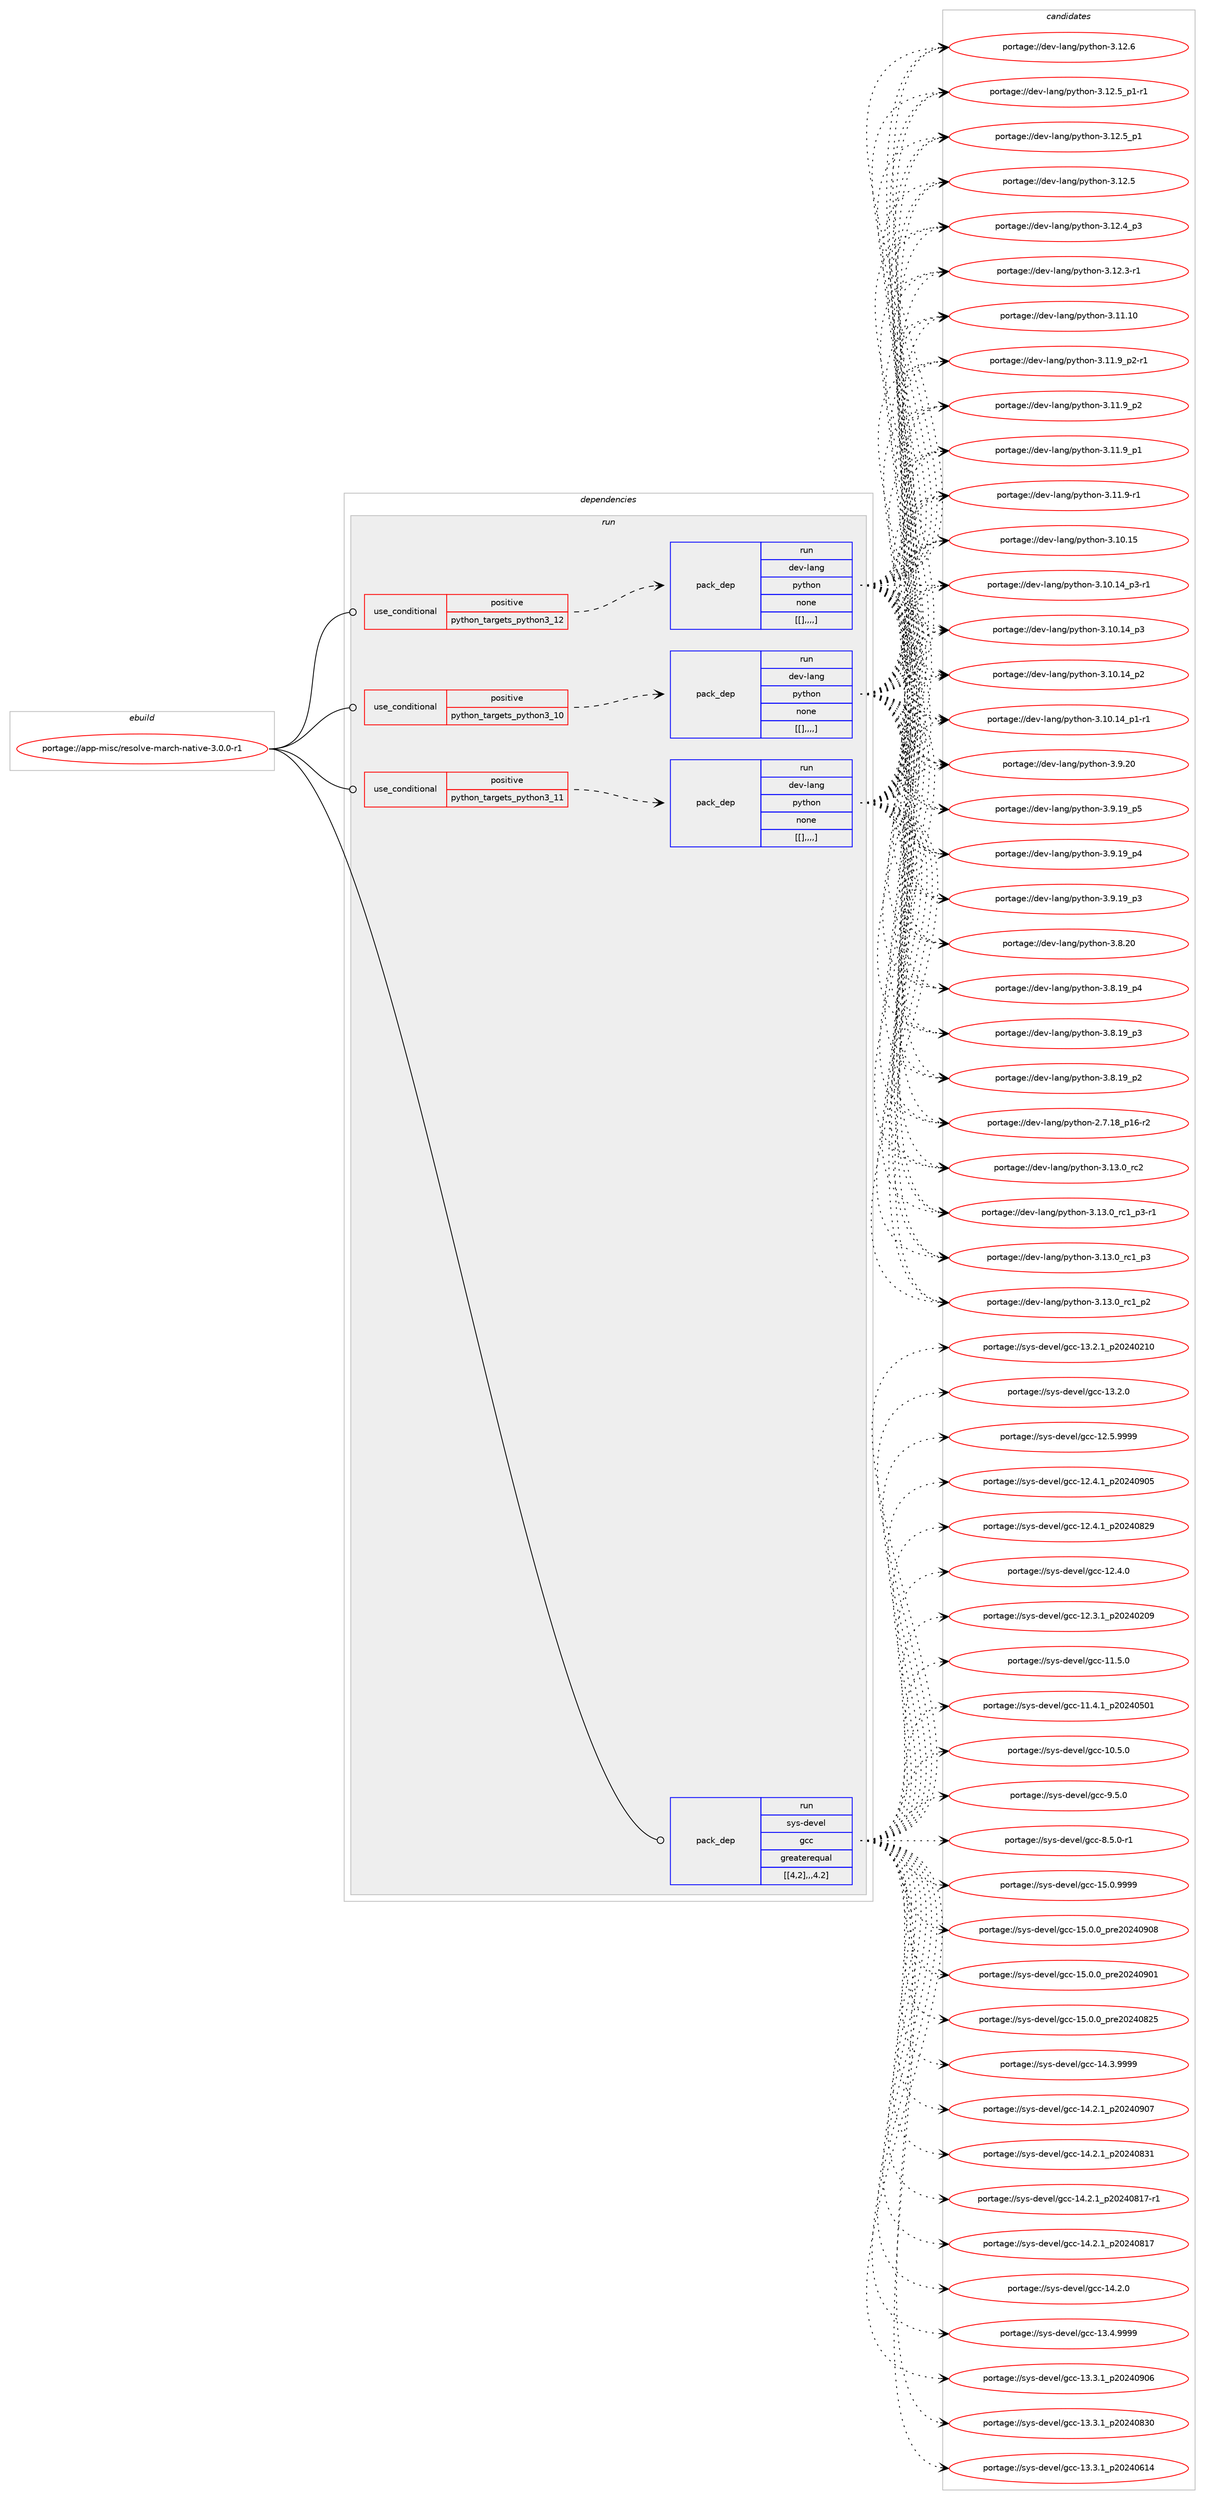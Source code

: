 digraph prolog {

# *************
# Graph options
# *************

newrank=true;
concentrate=true;
compound=true;
graph [rankdir=LR,fontname=Helvetica,fontsize=10,ranksep=1.5];#, ranksep=2.5, nodesep=0.2];
edge  [arrowhead=vee];
node  [fontname=Helvetica,fontsize=10];

# **********
# The ebuild
# **********

subgraph cluster_leftcol {
color=gray;
label=<<i>ebuild</i>>;
id [label="portage://app-misc/resolve-march-native-3.0.0-r1", color=red, width=4, href="../app-misc/resolve-march-native-3.0.0-r1.svg"];
}

# ****************
# The dependencies
# ****************

subgraph cluster_midcol {
color=gray;
label=<<i>dependencies</i>>;
subgraph cluster_compile {
fillcolor="#eeeeee";
style=filled;
label=<<i>compile</i>>;
}
subgraph cluster_compileandrun {
fillcolor="#eeeeee";
style=filled;
label=<<i>compile and run</i>>;
}
subgraph cluster_run {
fillcolor="#eeeeee";
style=filled;
label=<<i>run</i>>;
subgraph cond12786 {
dependency44008 [label=<<TABLE BORDER="0" CELLBORDER="1" CELLSPACING="0" CELLPADDING="4"><TR><TD ROWSPAN="3" CELLPADDING="10">use_conditional</TD></TR><TR><TD>positive</TD></TR><TR><TD>python_targets_python3_10</TD></TR></TABLE>>, shape=none, color=red];
subgraph pack30821 {
dependency44009 [label=<<TABLE BORDER="0" CELLBORDER="1" CELLSPACING="0" CELLPADDING="4" WIDTH="220"><TR><TD ROWSPAN="6" CELLPADDING="30">pack_dep</TD></TR><TR><TD WIDTH="110">run</TD></TR><TR><TD>dev-lang</TD></TR><TR><TD>python</TD></TR><TR><TD>none</TD></TR><TR><TD>[[],,,,]</TD></TR></TABLE>>, shape=none, color=blue];
}
dependency44008:e -> dependency44009:w [weight=20,style="dashed",arrowhead="vee"];
}
id:e -> dependency44008:w [weight=20,style="solid",arrowhead="odot"];
subgraph cond12787 {
dependency44010 [label=<<TABLE BORDER="0" CELLBORDER="1" CELLSPACING="0" CELLPADDING="4"><TR><TD ROWSPAN="3" CELLPADDING="10">use_conditional</TD></TR><TR><TD>positive</TD></TR><TR><TD>python_targets_python3_11</TD></TR></TABLE>>, shape=none, color=red];
subgraph pack30822 {
dependency44011 [label=<<TABLE BORDER="0" CELLBORDER="1" CELLSPACING="0" CELLPADDING="4" WIDTH="220"><TR><TD ROWSPAN="6" CELLPADDING="30">pack_dep</TD></TR><TR><TD WIDTH="110">run</TD></TR><TR><TD>dev-lang</TD></TR><TR><TD>python</TD></TR><TR><TD>none</TD></TR><TR><TD>[[],,,,]</TD></TR></TABLE>>, shape=none, color=blue];
}
dependency44010:e -> dependency44011:w [weight=20,style="dashed",arrowhead="vee"];
}
id:e -> dependency44010:w [weight=20,style="solid",arrowhead="odot"];
subgraph cond12788 {
dependency44012 [label=<<TABLE BORDER="0" CELLBORDER="1" CELLSPACING="0" CELLPADDING="4"><TR><TD ROWSPAN="3" CELLPADDING="10">use_conditional</TD></TR><TR><TD>positive</TD></TR><TR><TD>python_targets_python3_12</TD></TR></TABLE>>, shape=none, color=red];
subgraph pack30823 {
dependency44013 [label=<<TABLE BORDER="0" CELLBORDER="1" CELLSPACING="0" CELLPADDING="4" WIDTH="220"><TR><TD ROWSPAN="6" CELLPADDING="30">pack_dep</TD></TR><TR><TD WIDTH="110">run</TD></TR><TR><TD>dev-lang</TD></TR><TR><TD>python</TD></TR><TR><TD>none</TD></TR><TR><TD>[[],,,,]</TD></TR></TABLE>>, shape=none, color=blue];
}
dependency44012:e -> dependency44013:w [weight=20,style="dashed",arrowhead="vee"];
}
id:e -> dependency44012:w [weight=20,style="solid",arrowhead="odot"];
subgraph pack30824 {
dependency44014 [label=<<TABLE BORDER="0" CELLBORDER="1" CELLSPACING="0" CELLPADDING="4" WIDTH="220"><TR><TD ROWSPAN="6" CELLPADDING="30">pack_dep</TD></TR><TR><TD WIDTH="110">run</TD></TR><TR><TD>sys-devel</TD></TR><TR><TD>gcc</TD></TR><TR><TD>greaterequal</TD></TR><TR><TD>[[4,2],,,4.2]</TD></TR></TABLE>>, shape=none, color=blue];
}
id:e -> dependency44014:w [weight=20,style="solid",arrowhead="odot"];
}
}

# **************
# The candidates
# **************

subgraph cluster_choices {
rank=same;
color=gray;
label=<<i>candidates</i>>;

subgraph choice30821 {
color=black;
nodesep=1;
choice10010111845108971101034711212111610411111045514649514648951149950 [label="portage://dev-lang/python-3.13.0_rc2", color=red, width=4,href="../dev-lang/python-3.13.0_rc2.svg"];
choice1001011184510897110103471121211161041111104551464951464895114994995112514511449 [label="portage://dev-lang/python-3.13.0_rc1_p3-r1", color=red, width=4,href="../dev-lang/python-3.13.0_rc1_p3-r1.svg"];
choice100101118451089711010347112121116104111110455146495146489511499499511251 [label="portage://dev-lang/python-3.13.0_rc1_p3", color=red, width=4,href="../dev-lang/python-3.13.0_rc1_p3.svg"];
choice100101118451089711010347112121116104111110455146495146489511499499511250 [label="portage://dev-lang/python-3.13.0_rc1_p2", color=red, width=4,href="../dev-lang/python-3.13.0_rc1_p2.svg"];
choice10010111845108971101034711212111610411111045514649504654 [label="portage://dev-lang/python-3.12.6", color=red, width=4,href="../dev-lang/python-3.12.6.svg"];
choice1001011184510897110103471121211161041111104551464950465395112494511449 [label="portage://dev-lang/python-3.12.5_p1-r1", color=red, width=4,href="../dev-lang/python-3.12.5_p1-r1.svg"];
choice100101118451089711010347112121116104111110455146495046539511249 [label="portage://dev-lang/python-3.12.5_p1", color=red, width=4,href="../dev-lang/python-3.12.5_p1.svg"];
choice10010111845108971101034711212111610411111045514649504653 [label="portage://dev-lang/python-3.12.5", color=red, width=4,href="../dev-lang/python-3.12.5.svg"];
choice100101118451089711010347112121116104111110455146495046529511251 [label="portage://dev-lang/python-3.12.4_p3", color=red, width=4,href="../dev-lang/python-3.12.4_p3.svg"];
choice100101118451089711010347112121116104111110455146495046514511449 [label="portage://dev-lang/python-3.12.3-r1", color=red, width=4,href="../dev-lang/python-3.12.3-r1.svg"];
choice1001011184510897110103471121211161041111104551464949464948 [label="portage://dev-lang/python-3.11.10", color=red, width=4,href="../dev-lang/python-3.11.10.svg"];
choice1001011184510897110103471121211161041111104551464949465795112504511449 [label="portage://dev-lang/python-3.11.9_p2-r1", color=red, width=4,href="../dev-lang/python-3.11.9_p2-r1.svg"];
choice100101118451089711010347112121116104111110455146494946579511250 [label="portage://dev-lang/python-3.11.9_p2", color=red, width=4,href="../dev-lang/python-3.11.9_p2.svg"];
choice100101118451089711010347112121116104111110455146494946579511249 [label="portage://dev-lang/python-3.11.9_p1", color=red, width=4,href="../dev-lang/python-3.11.9_p1.svg"];
choice100101118451089711010347112121116104111110455146494946574511449 [label="portage://dev-lang/python-3.11.9-r1", color=red, width=4,href="../dev-lang/python-3.11.9-r1.svg"];
choice1001011184510897110103471121211161041111104551464948464953 [label="portage://dev-lang/python-3.10.15", color=red, width=4,href="../dev-lang/python-3.10.15.svg"];
choice100101118451089711010347112121116104111110455146494846495295112514511449 [label="portage://dev-lang/python-3.10.14_p3-r1", color=red, width=4,href="../dev-lang/python-3.10.14_p3-r1.svg"];
choice10010111845108971101034711212111610411111045514649484649529511251 [label="portage://dev-lang/python-3.10.14_p3", color=red, width=4,href="../dev-lang/python-3.10.14_p3.svg"];
choice10010111845108971101034711212111610411111045514649484649529511250 [label="portage://dev-lang/python-3.10.14_p2", color=red, width=4,href="../dev-lang/python-3.10.14_p2.svg"];
choice100101118451089711010347112121116104111110455146494846495295112494511449 [label="portage://dev-lang/python-3.10.14_p1-r1", color=red, width=4,href="../dev-lang/python-3.10.14_p1-r1.svg"];
choice10010111845108971101034711212111610411111045514657465048 [label="portage://dev-lang/python-3.9.20", color=red, width=4,href="../dev-lang/python-3.9.20.svg"];
choice100101118451089711010347112121116104111110455146574649579511253 [label="portage://dev-lang/python-3.9.19_p5", color=red, width=4,href="../dev-lang/python-3.9.19_p5.svg"];
choice100101118451089711010347112121116104111110455146574649579511252 [label="portage://dev-lang/python-3.9.19_p4", color=red, width=4,href="../dev-lang/python-3.9.19_p4.svg"];
choice100101118451089711010347112121116104111110455146574649579511251 [label="portage://dev-lang/python-3.9.19_p3", color=red, width=4,href="../dev-lang/python-3.9.19_p3.svg"];
choice10010111845108971101034711212111610411111045514656465048 [label="portage://dev-lang/python-3.8.20", color=red, width=4,href="../dev-lang/python-3.8.20.svg"];
choice100101118451089711010347112121116104111110455146564649579511252 [label="portage://dev-lang/python-3.8.19_p4", color=red, width=4,href="../dev-lang/python-3.8.19_p4.svg"];
choice100101118451089711010347112121116104111110455146564649579511251 [label="portage://dev-lang/python-3.8.19_p3", color=red, width=4,href="../dev-lang/python-3.8.19_p3.svg"];
choice100101118451089711010347112121116104111110455146564649579511250 [label="portage://dev-lang/python-3.8.19_p2", color=red, width=4,href="../dev-lang/python-3.8.19_p2.svg"];
choice100101118451089711010347112121116104111110455046554649569511249544511450 [label="portage://dev-lang/python-2.7.18_p16-r2", color=red, width=4,href="../dev-lang/python-2.7.18_p16-r2.svg"];
dependency44009:e -> choice10010111845108971101034711212111610411111045514649514648951149950:w [style=dotted,weight="100"];
dependency44009:e -> choice1001011184510897110103471121211161041111104551464951464895114994995112514511449:w [style=dotted,weight="100"];
dependency44009:e -> choice100101118451089711010347112121116104111110455146495146489511499499511251:w [style=dotted,weight="100"];
dependency44009:e -> choice100101118451089711010347112121116104111110455146495146489511499499511250:w [style=dotted,weight="100"];
dependency44009:e -> choice10010111845108971101034711212111610411111045514649504654:w [style=dotted,weight="100"];
dependency44009:e -> choice1001011184510897110103471121211161041111104551464950465395112494511449:w [style=dotted,weight="100"];
dependency44009:e -> choice100101118451089711010347112121116104111110455146495046539511249:w [style=dotted,weight="100"];
dependency44009:e -> choice10010111845108971101034711212111610411111045514649504653:w [style=dotted,weight="100"];
dependency44009:e -> choice100101118451089711010347112121116104111110455146495046529511251:w [style=dotted,weight="100"];
dependency44009:e -> choice100101118451089711010347112121116104111110455146495046514511449:w [style=dotted,weight="100"];
dependency44009:e -> choice1001011184510897110103471121211161041111104551464949464948:w [style=dotted,weight="100"];
dependency44009:e -> choice1001011184510897110103471121211161041111104551464949465795112504511449:w [style=dotted,weight="100"];
dependency44009:e -> choice100101118451089711010347112121116104111110455146494946579511250:w [style=dotted,weight="100"];
dependency44009:e -> choice100101118451089711010347112121116104111110455146494946579511249:w [style=dotted,weight="100"];
dependency44009:e -> choice100101118451089711010347112121116104111110455146494946574511449:w [style=dotted,weight="100"];
dependency44009:e -> choice1001011184510897110103471121211161041111104551464948464953:w [style=dotted,weight="100"];
dependency44009:e -> choice100101118451089711010347112121116104111110455146494846495295112514511449:w [style=dotted,weight="100"];
dependency44009:e -> choice10010111845108971101034711212111610411111045514649484649529511251:w [style=dotted,weight="100"];
dependency44009:e -> choice10010111845108971101034711212111610411111045514649484649529511250:w [style=dotted,weight="100"];
dependency44009:e -> choice100101118451089711010347112121116104111110455146494846495295112494511449:w [style=dotted,weight="100"];
dependency44009:e -> choice10010111845108971101034711212111610411111045514657465048:w [style=dotted,weight="100"];
dependency44009:e -> choice100101118451089711010347112121116104111110455146574649579511253:w [style=dotted,weight="100"];
dependency44009:e -> choice100101118451089711010347112121116104111110455146574649579511252:w [style=dotted,weight="100"];
dependency44009:e -> choice100101118451089711010347112121116104111110455146574649579511251:w [style=dotted,weight="100"];
dependency44009:e -> choice10010111845108971101034711212111610411111045514656465048:w [style=dotted,weight="100"];
dependency44009:e -> choice100101118451089711010347112121116104111110455146564649579511252:w [style=dotted,weight="100"];
dependency44009:e -> choice100101118451089711010347112121116104111110455146564649579511251:w [style=dotted,weight="100"];
dependency44009:e -> choice100101118451089711010347112121116104111110455146564649579511250:w [style=dotted,weight="100"];
dependency44009:e -> choice100101118451089711010347112121116104111110455046554649569511249544511450:w [style=dotted,weight="100"];
}
subgraph choice30822 {
color=black;
nodesep=1;
choice10010111845108971101034711212111610411111045514649514648951149950 [label="portage://dev-lang/python-3.13.0_rc2", color=red, width=4,href="../dev-lang/python-3.13.0_rc2.svg"];
choice1001011184510897110103471121211161041111104551464951464895114994995112514511449 [label="portage://dev-lang/python-3.13.0_rc1_p3-r1", color=red, width=4,href="../dev-lang/python-3.13.0_rc1_p3-r1.svg"];
choice100101118451089711010347112121116104111110455146495146489511499499511251 [label="portage://dev-lang/python-3.13.0_rc1_p3", color=red, width=4,href="../dev-lang/python-3.13.0_rc1_p3.svg"];
choice100101118451089711010347112121116104111110455146495146489511499499511250 [label="portage://dev-lang/python-3.13.0_rc1_p2", color=red, width=4,href="../dev-lang/python-3.13.0_rc1_p2.svg"];
choice10010111845108971101034711212111610411111045514649504654 [label="portage://dev-lang/python-3.12.6", color=red, width=4,href="../dev-lang/python-3.12.6.svg"];
choice1001011184510897110103471121211161041111104551464950465395112494511449 [label="portage://dev-lang/python-3.12.5_p1-r1", color=red, width=4,href="../dev-lang/python-3.12.5_p1-r1.svg"];
choice100101118451089711010347112121116104111110455146495046539511249 [label="portage://dev-lang/python-3.12.5_p1", color=red, width=4,href="../dev-lang/python-3.12.5_p1.svg"];
choice10010111845108971101034711212111610411111045514649504653 [label="portage://dev-lang/python-3.12.5", color=red, width=4,href="../dev-lang/python-3.12.5.svg"];
choice100101118451089711010347112121116104111110455146495046529511251 [label="portage://dev-lang/python-3.12.4_p3", color=red, width=4,href="../dev-lang/python-3.12.4_p3.svg"];
choice100101118451089711010347112121116104111110455146495046514511449 [label="portage://dev-lang/python-3.12.3-r1", color=red, width=4,href="../dev-lang/python-3.12.3-r1.svg"];
choice1001011184510897110103471121211161041111104551464949464948 [label="portage://dev-lang/python-3.11.10", color=red, width=4,href="../dev-lang/python-3.11.10.svg"];
choice1001011184510897110103471121211161041111104551464949465795112504511449 [label="portage://dev-lang/python-3.11.9_p2-r1", color=red, width=4,href="../dev-lang/python-3.11.9_p2-r1.svg"];
choice100101118451089711010347112121116104111110455146494946579511250 [label="portage://dev-lang/python-3.11.9_p2", color=red, width=4,href="../dev-lang/python-3.11.9_p2.svg"];
choice100101118451089711010347112121116104111110455146494946579511249 [label="portage://dev-lang/python-3.11.9_p1", color=red, width=4,href="../dev-lang/python-3.11.9_p1.svg"];
choice100101118451089711010347112121116104111110455146494946574511449 [label="portage://dev-lang/python-3.11.9-r1", color=red, width=4,href="../dev-lang/python-3.11.9-r1.svg"];
choice1001011184510897110103471121211161041111104551464948464953 [label="portage://dev-lang/python-3.10.15", color=red, width=4,href="../dev-lang/python-3.10.15.svg"];
choice100101118451089711010347112121116104111110455146494846495295112514511449 [label="portage://dev-lang/python-3.10.14_p3-r1", color=red, width=4,href="../dev-lang/python-3.10.14_p3-r1.svg"];
choice10010111845108971101034711212111610411111045514649484649529511251 [label="portage://dev-lang/python-3.10.14_p3", color=red, width=4,href="../dev-lang/python-3.10.14_p3.svg"];
choice10010111845108971101034711212111610411111045514649484649529511250 [label="portage://dev-lang/python-3.10.14_p2", color=red, width=4,href="../dev-lang/python-3.10.14_p2.svg"];
choice100101118451089711010347112121116104111110455146494846495295112494511449 [label="portage://dev-lang/python-3.10.14_p1-r1", color=red, width=4,href="../dev-lang/python-3.10.14_p1-r1.svg"];
choice10010111845108971101034711212111610411111045514657465048 [label="portage://dev-lang/python-3.9.20", color=red, width=4,href="../dev-lang/python-3.9.20.svg"];
choice100101118451089711010347112121116104111110455146574649579511253 [label="portage://dev-lang/python-3.9.19_p5", color=red, width=4,href="../dev-lang/python-3.9.19_p5.svg"];
choice100101118451089711010347112121116104111110455146574649579511252 [label="portage://dev-lang/python-3.9.19_p4", color=red, width=4,href="../dev-lang/python-3.9.19_p4.svg"];
choice100101118451089711010347112121116104111110455146574649579511251 [label="portage://dev-lang/python-3.9.19_p3", color=red, width=4,href="../dev-lang/python-3.9.19_p3.svg"];
choice10010111845108971101034711212111610411111045514656465048 [label="portage://dev-lang/python-3.8.20", color=red, width=4,href="../dev-lang/python-3.8.20.svg"];
choice100101118451089711010347112121116104111110455146564649579511252 [label="portage://dev-lang/python-3.8.19_p4", color=red, width=4,href="../dev-lang/python-3.8.19_p4.svg"];
choice100101118451089711010347112121116104111110455146564649579511251 [label="portage://dev-lang/python-3.8.19_p3", color=red, width=4,href="../dev-lang/python-3.8.19_p3.svg"];
choice100101118451089711010347112121116104111110455146564649579511250 [label="portage://dev-lang/python-3.8.19_p2", color=red, width=4,href="../dev-lang/python-3.8.19_p2.svg"];
choice100101118451089711010347112121116104111110455046554649569511249544511450 [label="portage://dev-lang/python-2.7.18_p16-r2", color=red, width=4,href="../dev-lang/python-2.7.18_p16-r2.svg"];
dependency44011:e -> choice10010111845108971101034711212111610411111045514649514648951149950:w [style=dotted,weight="100"];
dependency44011:e -> choice1001011184510897110103471121211161041111104551464951464895114994995112514511449:w [style=dotted,weight="100"];
dependency44011:e -> choice100101118451089711010347112121116104111110455146495146489511499499511251:w [style=dotted,weight="100"];
dependency44011:e -> choice100101118451089711010347112121116104111110455146495146489511499499511250:w [style=dotted,weight="100"];
dependency44011:e -> choice10010111845108971101034711212111610411111045514649504654:w [style=dotted,weight="100"];
dependency44011:e -> choice1001011184510897110103471121211161041111104551464950465395112494511449:w [style=dotted,weight="100"];
dependency44011:e -> choice100101118451089711010347112121116104111110455146495046539511249:w [style=dotted,weight="100"];
dependency44011:e -> choice10010111845108971101034711212111610411111045514649504653:w [style=dotted,weight="100"];
dependency44011:e -> choice100101118451089711010347112121116104111110455146495046529511251:w [style=dotted,weight="100"];
dependency44011:e -> choice100101118451089711010347112121116104111110455146495046514511449:w [style=dotted,weight="100"];
dependency44011:e -> choice1001011184510897110103471121211161041111104551464949464948:w [style=dotted,weight="100"];
dependency44011:e -> choice1001011184510897110103471121211161041111104551464949465795112504511449:w [style=dotted,weight="100"];
dependency44011:e -> choice100101118451089711010347112121116104111110455146494946579511250:w [style=dotted,weight="100"];
dependency44011:e -> choice100101118451089711010347112121116104111110455146494946579511249:w [style=dotted,weight="100"];
dependency44011:e -> choice100101118451089711010347112121116104111110455146494946574511449:w [style=dotted,weight="100"];
dependency44011:e -> choice1001011184510897110103471121211161041111104551464948464953:w [style=dotted,weight="100"];
dependency44011:e -> choice100101118451089711010347112121116104111110455146494846495295112514511449:w [style=dotted,weight="100"];
dependency44011:e -> choice10010111845108971101034711212111610411111045514649484649529511251:w [style=dotted,weight="100"];
dependency44011:e -> choice10010111845108971101034711212111610411111045514649484649529511250:w [style=dotted,weight="100"];
dependency44011:e -> choice100101118451089711010347112121116104111110455146494846495295112494511449:w [style=dotted,weight="100"];
dependency44011:e -> choice10010111845108971101034711212111610411111045514657465048:w [style=dotted,weight="100"];
dependency44011:e -> choice100101118451089711010347112121116104111110455146574649579511253:w [style=dotted,weight="100"];
dependency44011:e -> choice100101118451089711010347112121116104111110455146574649579511252:w [style=dotted,weight="100"];
dependency44011:e -> choice100101118451089711010347112121116104111110455146574649579511251:w [style=dotted,weight="100"];
dependency44011:e -> choice10010111845108971101034711212111610411111045514656465048:w [style=dotted,weight="100"];
dependency44011:e -> choice100101118451089711010347112121116104111110455146564649579511252:w [style=dotted,weight="100"];
dependency44011:e -> choice100101118451089711010347112121116104111110455146564649579511251:w [style=dotted,weight="100"];
dependency44011:e -> choice100101118451089711010347112121116104111110455146564649579511250:w [style=dotted,weight="100"];
dependency44011:e -> choice100101118451089711010347112121116104111110455046554649569511249544511450:w [style=dotted,weight="100"];
}
subgraph choice30823 {
color=black;
nodesep=1;
choice10010111845108971101034711212111610411111045514649514648951149950 [label="portage://dev-lang/python-3.13.0_rc2", color=red, width=4,href="../dev-lang/python-3.13.0_rc2.svg"];
choice1001011184510897110103471121211161041111104551464951464895114994995112514511449 [label="portage://dev-lang/python-3.13.0_rc1_p3-r1", color=red, width=4,href="../dev-lang/python-3.13.0_rc1_p3-r1.svg"];
choice100101118451089711010347112121116104111110455146495146489511499499511251 [label="portage://dev-lang/python-3.13.0_rc1_p3", color=red, width=4,href="../dev-lang/python-3.13.0_rc1_p3.svg"];
choice100101118451089711010347112121116104111110455146495146489511499499511250 [label="portage://dev-lang/python-3.13.0_rc1_p2", color=red, width=4,href="../dev-lang/python-3.13.0_rc1_p2.svg"];
choice10010111845108971101034711212111610411111045514649504654 [label="portage://dev-lang/python-3.12.6", color=red, width=4,href="../dev-lang/python-3.12.6.svg"];
choice1001011184510897110103471121211161041111104551464950465395112494511449 [label="portage://dev-lang/python-3.12.5_p1-r1", color=red, width=4,href="../dev-lang/python-3.12.5_p1-r1.svg"];
choice100101118451089711010347112121116104111110455146495046539511249 [label="portage://dev-lang/python-3.12.5_p1", color=red, width=4,href="../dev-lang/python-3.12.5_p1.svg"];
choice10010111845108971101034711212111610411111045514649504653 [label="portage://dev-lang/python-3.12.5", color=red, width=4,href="../dev-lang/python-3.12.5.svg"];
choice100101118451089711010347112121116104111110455146495046529511251 [label="portage://dev-lang/python-3.12.4_p3", color=red, width=4,href="../dev-lang/python-3.12.4_p3.svg"];
choice100101118451089711010347112121116104111110455146495046514511449 [label="portage://dev-lang/python-3.12.3-r1", color=red, width=4,href="../dev-lang/python-3.12.3-r1.svg"];
choice1001011184510897110103471121211161041111104551464949464948 [label="portage://dev-lang/python-3.11.10", color=red, width=4,href="../dev-lang/python-3.11.10.svg"];
choice1001011184510897110103471121211161041111104551464949465795112504511449 [label="portage://dev-lang/python-3.11.9_p2-r1", color=red, width=4,href="../dev-lang/python-3.11.9_p2-r1.svg"];
choice100101118451089711010347112121116104111110455146494946579511250 [label="portage://dev-lang/python-3.11.9_p2", color=red, width=4,href="../dev-lang/python-3.11.9_p2.svg"];
choice100101118451089711010347112121116104111110455146494946579511249 [label="portage://dev-lang/python-3.11.9_p1", color=red, width=4,href="../dev-lang/python-3.11.9_p1.svg"];
choice100101118451089711010347112121116104111110455146494946574511449 [label="portage://dev-lang/python-3.11.9-r1", color=red, width=4,href="../dev-lang/python-3.11.9-r1.svg"];
choice1001011184510897110103471121211161041111104551464948464953 [label="portage://dev-lang/python-3.10.15", color=red, width=4,href="../dev-lang/python-3.10.15.svg"];
choice100101118451089711010347112121116104111110455146494846495295112514511449 [label="portage://dev-lang/python-3.10.14_p3-r1", color=red, width=4,href="../dev-lang/python-3.10.14_p3-r1.svg"];
choice10010111845108971101034711212111610411111045514649484649529511251 [label="portage://dev-lang/python-3.10.14_p3", color=red, width=4,href="../dev-lang/python-3.10.14_p3.svg"];
choice10010111845108971101034711212111610411111045514649484649529511250 [label="portage://dev-lang/python-3.10.14_p2", color=red, width=4,href="../dev-lang/python-3.10.14_p2.svg"];
choice100101118451089711010347112121116104111110455146494846495295112494511449 [label="portage://dev-lang/python-3.10.14_p1-r1", color=red, width=4,href="../dev-lang/python-3.10.14_p1-r1.svg"];
choice10010111845108971101034711212111610411111045514657465048 [label="portage://dev-lang/python-3.9.20", color=red, width=4,href="../dev-lang/python-3.9.20.svg"];
choice100101118451089711010347112121116104111110455146574649579511253 [label="portage://dev-lang/python-3.9.19_p5", color=red, width=4,href="../dev-lang/python-3.9.19_p5.svg"];
choice100101118451089711010347112121116104111110455146574649579511252 [label="portage://dev-lang/python-3.9.19_p4", color=red, width=4,href="../dev-lang/python-3.9.19_p4.svg"];
choice100101118451089711010347112121116104111110455146574649579511251 [label="portage://dev-lang/python-3.9.19_p3", color=red, width=4,href="../dev-lang/python-3.9.19_p3.svg"];
choice10010111845108971101034711212111610411111045514656465048 [label="portage://dev-lang/python-3.8.20", color=red, width=4,href="../dev-lang/python-3.8.20.svg"];
choice100101118451089711010347112121116104111110455146564649579511252 [label="portage://dev-lang/python-3.8.19_p4", color=red, width=4,href="../dev-lang/python-3.8.19_p4.svg"];
choice100101118451089711010347112121116104111110455146564649579511251 [label="portage://dev-lang/python-3.8.19_p3", color=red, width=4,href="../dev-lang/python-3.8.19_p3.svg"];
choice100101118451089711010347112121116104111110455146564649579511250 [label="portage://dev-lang/python-3.8.19_p2", color=red, width=4,href="../dev-lang/python-3.8.19_p2.svg"];
choice100101118451089711010347112121116104111110455046554649569511249544511450 [label="portage://dev-lang/python-2.7.18_p16-r2", color=red, width=4,href="../dev-lang/python-2.7.18_p16-r2.svg"];
dependency44013:e -> choice10010111845108971101034711212111610411111045514649514648951149950:w [style=dotted,weight="100"];
dependency44013:e -> choice1001011184510897110103471121211161041111104551464951464895114994995112514511449:w [style=dotted,weight="100"];
dependency44013:e -> choice100101118451089711010347112121116104111110455146495146489511499499511251:w [style=dotted,weight="100"];
dependency44013:e -> choice100101118451089711010347112121116104111110455146495146489511499499511250:w [style=dotted,weight="100"];
dependency44013:e -> choice10010111845108971101034711212111610411111045514649504654:w [style=dotted,weight="100"];
dependency44013:e -> choice1001011184510897110103471121211161041111104551464950465395112494511449:w [style=dotted,weight="100"];
dependency44013:e -> choice100101118451089711010347112121116104111110455146495046539511249:w [style=dotted,weight="100"];
dependency44013:e -> choice10010111845108971101034711212111610411111045514649504653:w [style=dotted,weight="100"];
dependency44013:e -> choice100101118451089711010347112121116104111110455146495046529511251:w [style=dotted,weight="100"];
dependency44013:e -> choice100101118451089711010347112121116104111110455146495046514511449:w [style=dotted,weight="100"];
dependency44013:e -> choice1001011184510897110103471121211161041111104551464949464948:w [style=dotted,weight="100"];
dependency44013:e -> choice1001011184510897110103471121211161041111104551464949465795112504511449:w [style=dotted,weight="100"];
dependency44013:e -> choice100101118451089711010347112121116104111110455146494946579511250:w [style=dotted,weight="100"];
dependency44013:e -> choice100101118451089711010347112121116104111110455146494946579511249:w [style=dotted,weight="100"];
dependency44013:e -> choice100101118451089711010347112121116104111110455146494946574511449:w [style=dotted,weight="100"];
dependency44013:e -> choice1001011184510897110103471121211161041111104551464948464953:w [style=dotted,weight="100"];
dependency44013:e -> choice100101118451089711010347112121116104111110455146494846495295112514511449:w [style=dotted,weight="100"];
dependency44013:e -> choice10010111845108971101034711212111610411111045514649484649529511251:w [style=dotted,weight="100"];
dependency44013:e -> choice10010111845108971101034711212111610411111045514649484649529511250:w [style=dotted,weight="100"];
dependency44013:e -> choice100101118451089711010347112121116104111110455146494846495295112494511449:w [style=dotted,weight="100"];
dependency44013:e -> choice10010111845108971101034711212111610411111045514657465048:w [style=dotted,weight="100"];
dependency44013:e -> choice100101118451089711010347112121116104111110455146574649579511253:w [style=dotted,weight="100"];
dependency44013:e -> choice100101118451089711010347112121116104111110455146574649579511252:w [style=dotted,weight="100"];
dependency44013:e -> choice100101118451089711010347112121116104111110455146574649579511251:w [style=dotted,weight="100"];
dependency44013:e -> choice10010111845108971101034711212111610411111045514656465048:w [style=dotted,weight="100"];
dependency44013:e -> choice100101118451089711010347112121116104111110455146564649579511252:w [style=dotted,weight="100"];
dependency44013:e -> choice100101118451089711010347112121116104111110455146564649579511251:w [style=dotted,weight="100"];
dependency44013:e -> choice100101118451089711010347112121116104111110455146564649579511250:w [style=dotted,weight="100"];
dependency44013:e -> choice100101118451089711010347112121116104111110455046554649569511249544511450:w [style=dotted,weight="100"];
}
subgraph choice30824 {
color=black;
nodesep=1;
choice1151211154510010111810110847103999945495346484657575757 [label="portage://sys-devel/gcc-15.0.9999", color=red, width=4,href="../sys-devel/gcc-15.0.9999.svg"];
choice1151211154510010111810110847103999945495346484648951121141015048505248574856 [label="portage://sys-devel/gcc-15.0.0_pre20240908", color=red, width=4,href="../sys-devel/gcc-15.0.0_pre20240908.svg"];
choice1151211154510010111810110847103999945495346484648951121141015048505248574849 [label="portage://sys-devel/gcc-15.0.0_pre20240901", color=red, width=4,href="../sys-devel/gcc-15.0.0_pre20240901.svg"];
choice1151211154510010111810110847103999945495346484648951121141015048505248565053 [label="portage://sys-devel/gcc-15.0.0_pre20240825", color=red, width=4,href="../sys-devel/gcc-15.0.0_pre20240825.svg"];
choice1151211154510010111810110847103999945495246514657575757 [label="portage://sys-devel/gcc-14.3.9999", color=red, width=4,href="../sys-devel/gcc-14.3.9999.svg"];
choice1151211154510010111810110847103999945495246504649951125048505248574855 [label="portage://sys-devel/gcc-14.2.1_p20240907", color=red, width=4,href="../sys-devel/gcc-14.2.1_p20240907.svg"];
choice1151211154510010111810110847103999945495246504649951125048505248565149 [label="portage://sys-devel/gcc-14.2.1_p20240831", color=red, width=4,href="../sys-devel/gcc-14.2.1_p20240831.svg"];
choice11512111545100101118101108471039999454952465046499511250485052485649554511449 [label="portage://sys-devel/gcc-14.2.1_p20240817-r1", color=red, width=4,href="../sys-devel/gcc-14.2.1_p20240817-r1.svg"];
choice1151211154510010111810110847103999945495246504649951125048505248564955 [label="portage://sys-devel/gcc-14.2.1_p20240817", color=red, width=4,href="../sys-devel/gcc-14.2.1_p20240817.svg"];
choice1151211154510010111810110847103999945495246504648 [label="portage://sys-devel/gcc-14.2.0", color=red, width=4,href="../sys-devel/gcc-14.2.0.svg"];
choice1151211154510010111810110847103999945495146524657575757 [label="portage://sys-devel/gcc-13.4.9999", color=red, width=4,href="../sys-devel/gcc-13.4.9999.svg"];
choice1151211154510010111810110847103999945495146514649951125048505248574854 [label="portage://sys-devel/gcc-13.3.1_p20240906", color=red, width=4,href="../sys-devel/gcc-13.3.1_p20240906.svg"];
choice1151211154510010111810110847103999945495146514649951125048505248565148 [label="portage://sys-devel/gcc-13.3.1_p20240830", color=red, width=4,href="../sys-devel/gcc-13.3.1_p20240830.svg"];
choice1151211154510010111810110847103999945495146514649951125048505248544952 [label="portage://sys-devel/gcc-13.3.1_p20240614", color=red, width=4,href="../sys-devel/gcc-13.3.1_p20240614.svg"];
choice1151211154510010111810110847103999945495146504649951125048505248504948 [label="portage://sys-devel/gcc-13.2.1_p20240210", color=red, width=4,href="../sys-devel/gcc-13.2.1_p20240210.svg"];
choice1151211154510010111810110847103999945495146504648 [label="portage://sys-devel/gcc-13.2.0", color=red, width=4,href="../sys-devel/gcc-13.2.0.svg"];
choice1151211154510010111810110847103999945495046534657575757 [label="portage://sys-devel/gcc-12.5.9999", color=red, width=4,href="../sys-devel/gcc-12.5.9999.svg"];
choice1151211154510010111810110847103999945495046524649951125048505248574853 [label="portage://sys-devel/gcc-12.4.1_p20240905", color=red, width=4,href="../sys-devel/gcc-12.4.1_p20240905.svg"];
choice1151211154510010111810110847103999945495046524649951125048505248565057 [label="portage://sys-devel/gcc-12.4.1_p20240829", color=red, width=4,href="../sys-devel/gcc-12.4.1_p20240829.svg"];
choice1151211154510010111810110847103999945495046524648 [label="portage://sys-devel/gcc-12.4.0", color=red, width=4,href="../sys-devel/gcc-12.4.0.svg"];
choice1151211154510010111810110847103999945495046514649951125048505248504857 [label="portage://sys-devel/gcc-12.3.1_p20240209", color=red, width=4,href="../sys-devel/gcc-12.3.1_p20240209.svg"];
choice1151211154510010111810110847103999945494946534648 [label="portage://sys-devel/gcc-11.5.0", color=red, width=4,href="../sys-devel/gcc-11.5.0.svg"];
choice1151211154510010111810110847103999945494946524649951125048505248534849 [label="portage://sys-devel/gcc-11.4.1_p20240501", color=red, width=4,href="../sys-devel/gcc-11.4.1_p20240501.svg"];
choice1151211154510010111810110847103999945494846534648 [label="portage://sys-devel/gcc-10.5.0", color=red, width=4,href="../sys-devel/gcc-10.5.0.svg"];
choice11512111545100101118101108471039999455746534648 [label="portage://sys-devel/gcc-9.5.0", color=red, width=4,href="../sys-devel/gcc-9.5.0.svg"];
choice115121115451001011181011084710399994556465346484511449 [label="portage://sys-devel/gcc-8.5.0-r1", color=red, width=4,href="../sys-devel/gcc-8.5.0-r1.svg"];
dependency44014:e -> choice1151211154510010111810110847103999945495346484657575757:w [style=dotted,weight="100"];
dependency44014:e -> choice1151211154510010111810110847103999945495346484648951121141015048505248574856:w [style=dotted,weight="100"];
dependency44014:e -> choice1151211154510010111810110847103999945495346484648951121141015048505248574849:w [style=dotted,weight="100"];
dependency44014:e -> choice1151211154510010111810110847103999945495346484648951121141015048505248565053:w [style=dotted,weight="100"];
dependency44014:e -> choice1151211154510010111810110847103999945495246514657575757:w [style=dotted,weight="100"];
dependency44014:e -> choice1151211154510010111810110847103999945495246504649951125048505248574855:w [style=dotted,weight="100"];
dependency44014:e -> choice1151211154510010111810110847103999945495246504649951125048505248565149:w [style=dotted,weight="100"];
dependency44014:e -> choice11512111545100101118101108471039999454952465046499511250485052485649554511449:w [style=dotted,weight="100"];
dependency44014:e -> choice1151211154510010111810110847103999945495246504649951125048505248564955:w [style=dotted,weight="100"];
dependency44014:e -> choice1151211154510010111810110847103999945495246504648:w [style=dotted,weight="100"];
dependency44014:e -> choice1151211154510010111810110847103999945495146524657575757:w [style=dotted,weight="100"];
dependency44014:e -> choice1151211154510010111810110847103999945495146514649951125048505248574854:w [style=dotted,weight="100"];
dependency44014:e -> choice1151211154510010111810110847103999945495146514649951125048505248565148:w [style=dotted,weight="100"];
dependency44014:e -> choice1151211154510010111810110847103999945495146514649951125048505248544952:w [style=dotted,weight="100"];
dependency44014:e -> choice1151211154510010111810110847103999945495146504649951125048505248504948:w [style=dotted,weight="100"];
dependency44014:e -> choice1151211154510010111810110847103999945495146504648:w [style=dotted,weight="100"];
dependency44014:e -> choice1151211154510010111810110847103999945495046534657575757:w [style=dotted,weight="100"];
dependency44014:e -> choice1151211154510010111810110847103999945495046524649951125048505248574853:w [style=dotted,weight="100"];
dependency44014:e -> choice1151211154510010111810110847103999945495046524649951125048505248565057:w [style=dotted,weight="100"];
dependency44014:e -> choice1151211154510010111810110847103999945495046524648:w [style=dotted,weight="100"];
dependency44014:e -> choice1151211154510010111810110847103999945495046514649951125048505248504857:w [style=dotted,weight="100"];
dependency44014:e -> choice1151211154510010111810110847103999945494946534648:w [style=dotted,weight="100"];
dependency44014:e -> choice1151211154510010111810110847103999945494946524649951125048505248534849:w [style=dotted,weight="100"];
dependency44014:e -> choice1151211154510010111810110847103999945494846534648:w [style=dotted,weight="100"];
dependency44014:e -> choice11512111545100101118101108471039999455746534648:w [style=dotted,weight="100"];
dependency44014:e -> choice115121115451001011181011084710399994556465346484511449:w [style=dotted,weight="100"];
}
}

}

